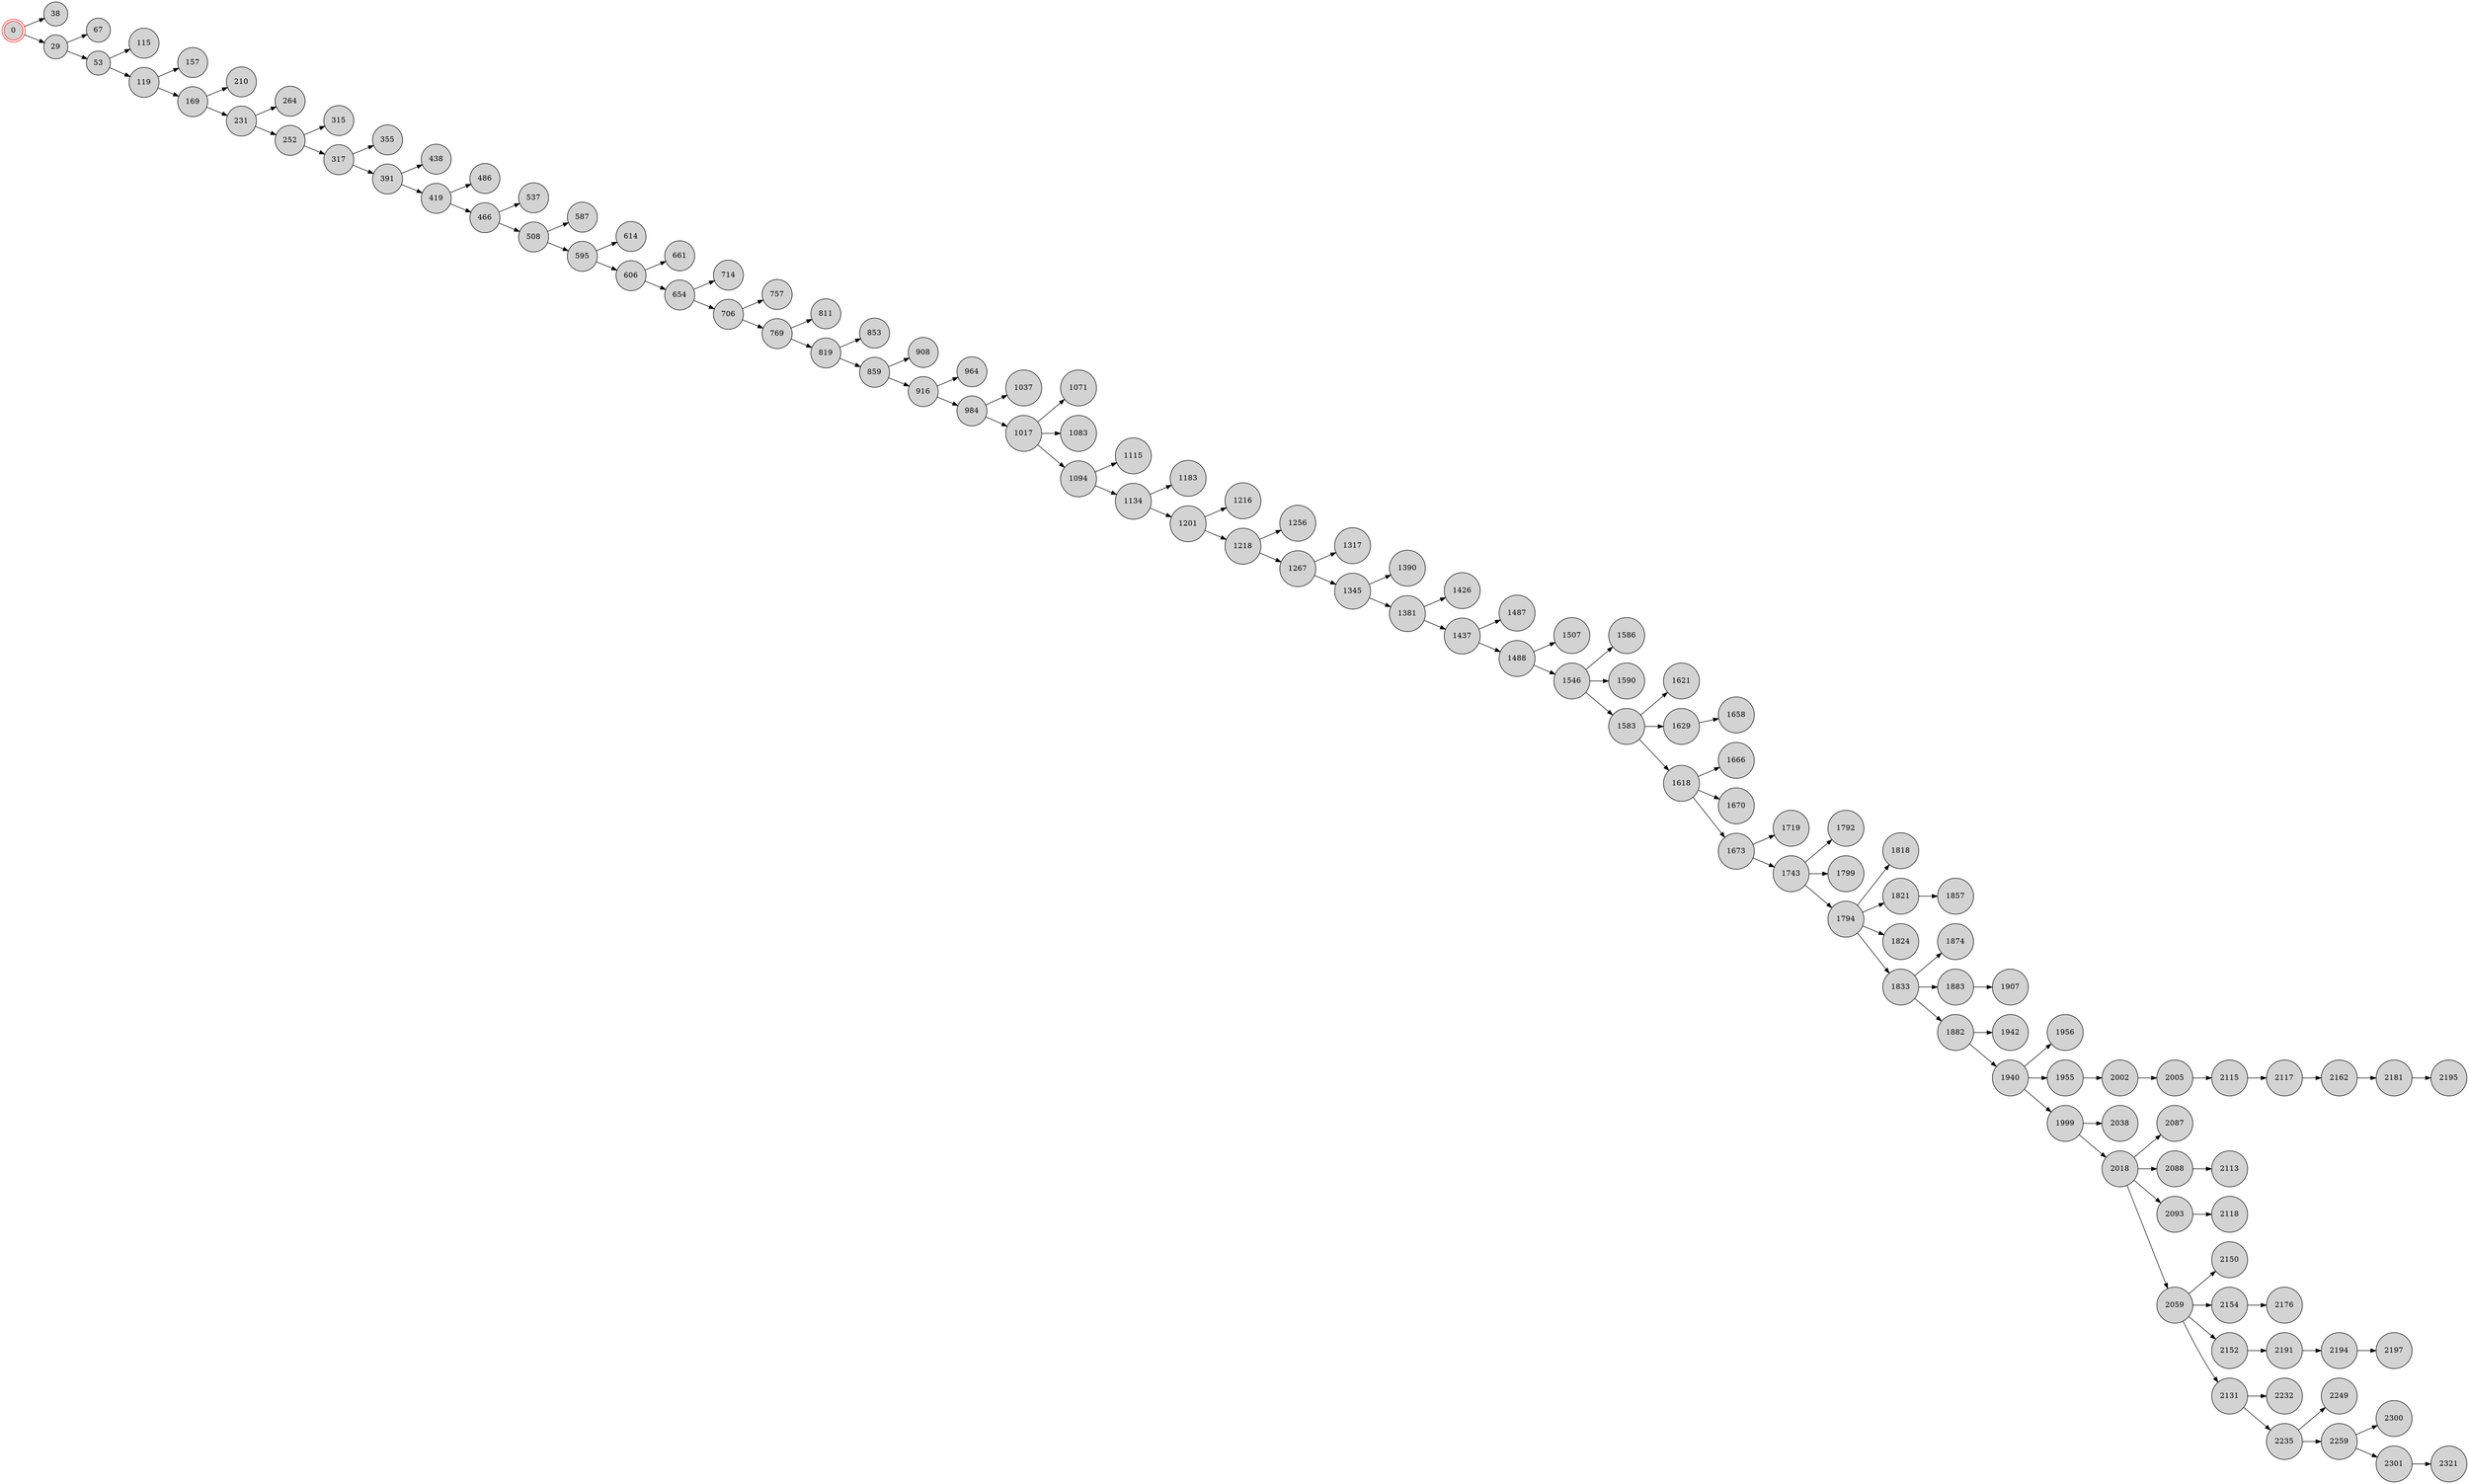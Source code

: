 digraph BlockchainTree {
    rankdir=LR;
    node [shape=circle, style=filled, fillcolor=lightgray];

    0 [shape=doublecircle, color=red];
    0 -> 38;
    0 -> 29;
    29 -> 67;
    29 -> 53;
    53 -> 115;
    53 -> 119;
    119 -> 157;
    119 -> 169;
    169 -> 210;
    169 -> 231;
    231 -> 264;
    231 -> 252;
    252 -> 315;
    252 -> 317;
    317 -> 355;
    317 -> 391;
    391 -> 438;
    391 -> 419;
    419 -> 486;
    419 -> 466;
    466 -> 537;
    466 -> 508;
    508 -> 587;
    508 -> 595;
    595 -> 614;
    595 -> 606;
    606 -> 661;
    606 -> 654;
    654 -> 714;
    654 -> 706;
    706 -> 757;
    706 -> 769;
    769 -> 811;
    769 -> 819;
    819 -> 853;
    819 -> 859;
    859 -> 908;
    859 -> 916;
    916 -> 964;
    916 -> 984;
    984 -> 1037;
    984 -> 1017;
    1017 -> 1071;
    1017 -> 1083;
    1017 -> 1094;
    1094 -> 1115;
    1094 -> 1134;
    1134 -> 1183;
    1134 -> 1201;
    1201 -> 1216;
    1201 -> 1218;
    1218 -> 1256;
    1218 -> 1267;
    1267 -> 1317;
    1267 -> 1345;
    1345 -> 1390;
    1345 -> 1381;
    1381 -> 1426;
    1381 -> 1437;
    1437 -> 1487;
    1437 -> 1488;
    1488 -> 1507;
    1488 -> 1546;
    1546 -> 1586;
    1546 -> 1590;
    1546 -> 1583;
    1583 -> 1621;
    1583 -> 1629;
    1583 -> 1618;
    1618 -> 1666;
    1629 -> 1658;
    1618 -> 1670;
    1618 -> 1673;
    1673 -> 1719;
    1673 -> 1743;
    1743 -> 1792;
    1743 -> 1799;
    1743 -> 1794;
    1794 -> 1818;
    1794 -> 1821;
    1794 -> 1824;
    1794 -> 1833;
    1833 -> 1874;
    1833 -> 1883;
    1883 -> 1907;
    1821 -> 1857;
    1833 -> 1882;
    1882 -> 1942;
    1882 -> 1940;
    1940 -> 1956;
    1940 -> 1955;
    1955 -> 2002;
    1940 -> 1999;
    1999 -> 2038;
    1999 -> 2018;
    2018 -> 2087;
    2018 -> 2088;
    2002 -> 2005;
    2005 -> 2115;
    2018 -> 2093;
    2018 -> 2059;
    2059 -> 2150;
    2115 -> 2117;
    2088 -> 2113;
    2093 -> 2118;
    2059 -> 2154;
    2117 -> 2162;
    2059 -> 2152;
    2152 -> 2191;
    2162 -> 2181;
    2191 -> 2194;
    2059 -> 2131;
    2131 -> 2232;
    2154 -> 2176;
    2181 -> 2195;
    2131 -> 2235;
    2235 -> 2249;
    2194 -> 2197;
    2235 -> 2259;
    2259 -> 2300;
    2259 -> 2301;
    2301 -> 2321;
}
